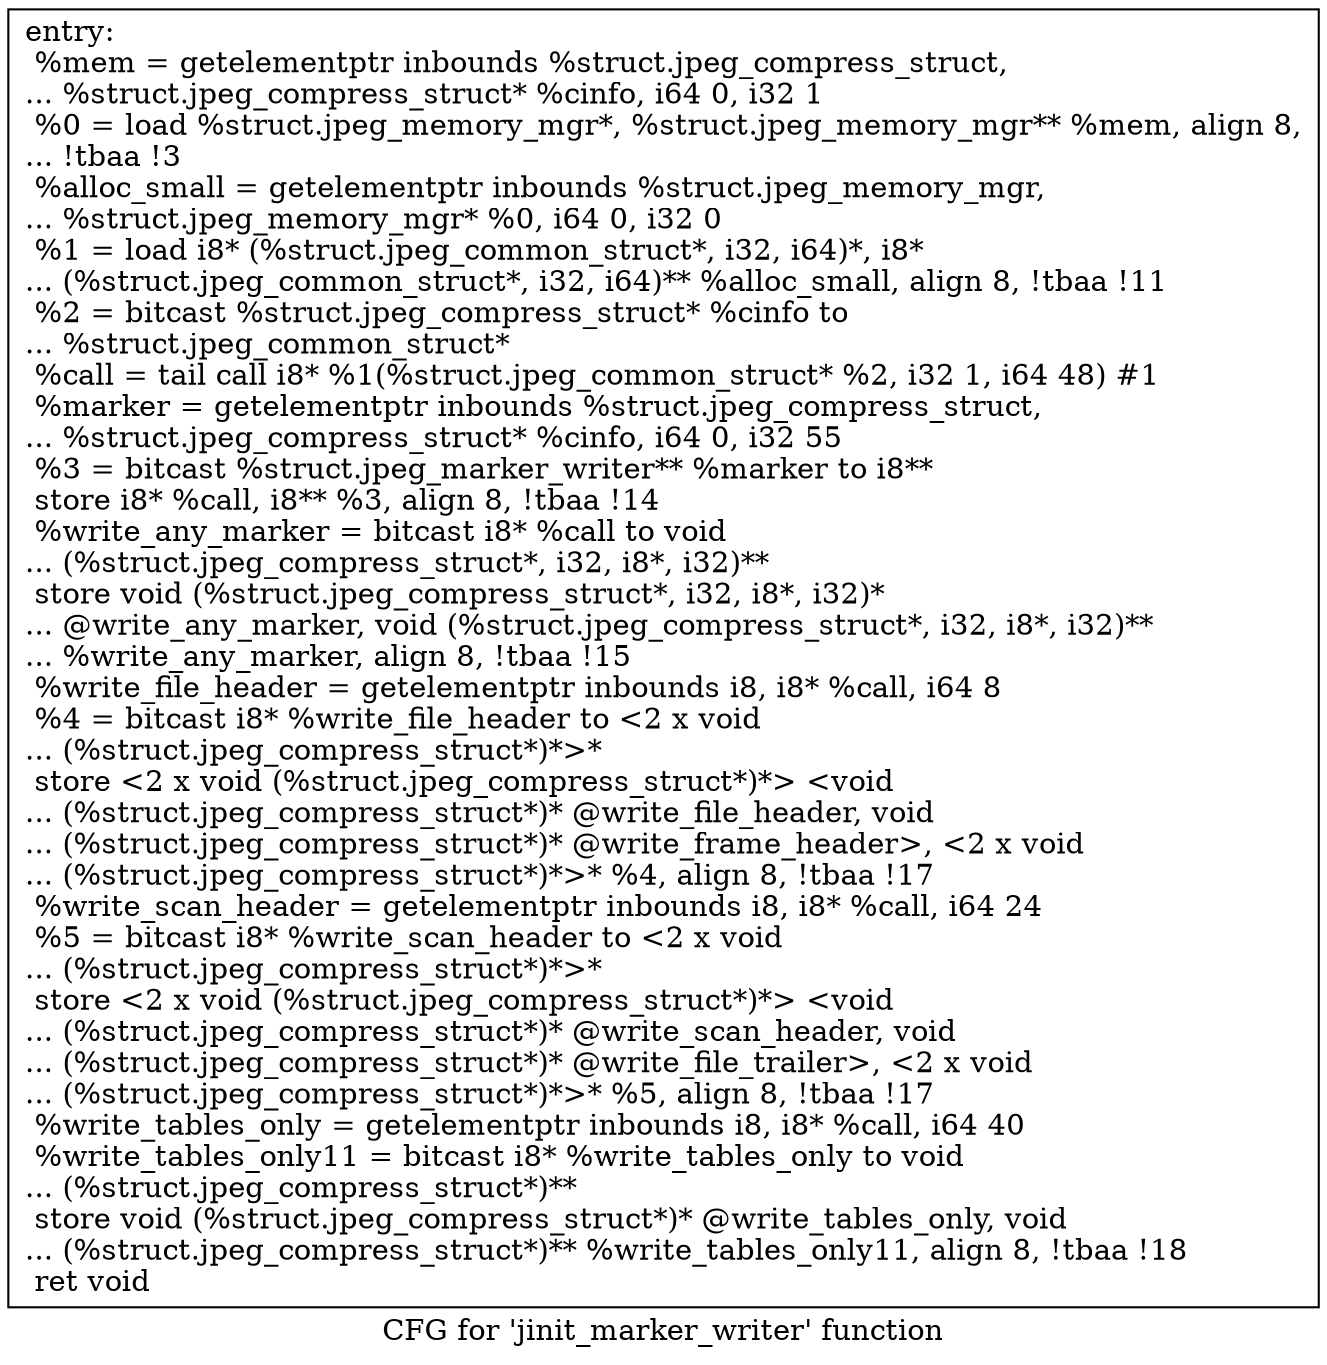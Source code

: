 digraph "CFG for 'jinit_marker_writer' function" {
	label="CFG for 'jinit_marker_writer' function";

	Node0x5a9e640 [shape=record,label="{entry:\l  %mem = getelementptr inbounds %struct.jpeg_compress_struct,\l... %struct.jpeg_compress_struct* %cinfo, i64 0, i32 1\l  %0 = load %struct.jpeg_memory_mgr*, %struct.jpeg_memory_mgr** %mem, align 8,\l... !tbaa !3\l  %alloc_small = getelementptr inbounds %struct.jpeg_memory_mgr,\l... %struct.jpeg_memory_mgr* %0, i64 0, i32 0\l  %1 = load i8* (%struct.jpeg_common_struct*, i32, i64)*, i8*\l... (%struct.jpeg_common_struct*, i32, i64)** %alloc_small, align 8, !tbaa !11\l  %2 = bitcast %struct.jpeg_compress_struct* %cinfo to\l... %struct.jpeg_common_struct*\l  %call = tail call i8* %1(%struct.jpeg_common_struct* %2, i32 1, i64 48) #1\l  %marker = getelementptr inbounds %struct.jpeg_compress_struct,\l... %struct.jpeg_compress_struct* %cinfo, i64 0, i32 55\l  %3 = bitcast %struct.jpeg_marker_writer** %marker to i8**\l  store i8* %call, i8** %3, align 8, !tbaa !14\l  %write_any_marker = bitcast i8* %call to void\l... (%struct.jpeg_compress_struct*, i32, i8*, i32)**\l  store void (%struct.jpeg_compress_struct*, i32, i8*, i32)*\l... @write_any_marker, void (%struct.jpeg_compress_struct*, i32, i8*, i32)**\l... %write_any_marker, align 8, !tbaa !15\l  %write_file_header = getelementptr inbounds i8, i8* %call, i64 8\l  %4 = bitcast i8* %write_file_header to \<2 x void\l... (%struct.jpeg_compress_struct*)*\>*\l  store \<2 x void (%struct.jpeg_compress_struct*)*\> \<void\l... (%struct.jpeg_compress_struct*)* @write_file_header, void\l... (%struct.jpeg_compress_struct*)* @write_frame_header\>, \<2 x void\l... (%struct.jpeg_compress_struct*)*\>* %4, align 8, !tbaa !17\l  %write_scan_header = getelementptr inbounds i8, i8* %call, i64 24\l  %5 = bitcast i8* %write_scan_header to \<2 x void\l... (%struct.jpeg_compress_struct*)*\>*\l  store \<2 x void (%struct.jpeg_compress_struct*)*\> \<void\l... (%struct.jpeg_compress_struct*)* @write_scan_header, void\l... (%struct.jpeg_compress_struct*)* @write_file_trailer\>, \<2 x void\l... (%struct.jpeg_compress_struct*)*\>* %5, align 8, !tbaa !17\l  %write_tables_only = getelementptr inbounds i8, i8* %call, i64 40\l  %write_tables_only11 = bitcast i8* %write_tables_only to void\l... (%struct.jpeg_compress_struct*)**\l  store void (%struct.jpeg_compress_struct*)* @write_tables_only, void\l... (%struct.jpeg_compress_struct*)** %write_tables_only11, align 8, !tbaa !18\l  ret void\l}"];
}
